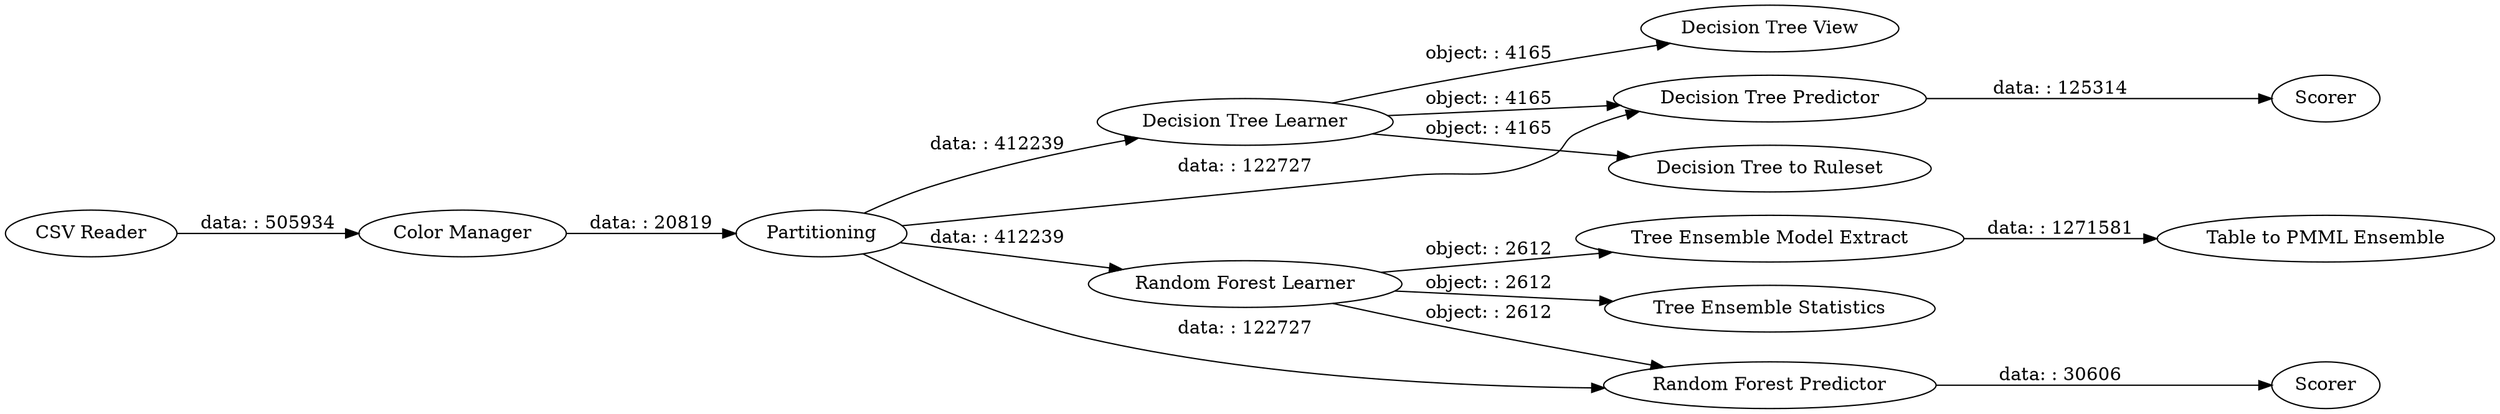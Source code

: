digraph {
	"-8266090366575176802_14" [label="Decision Tree View"]
	"-8266090366575176802_13" [label="CSV Reader"]
	"-8266090366575176802_7" [label="Decision Tree Learner"]
	"-8266090366575176802_17" [label="Tree Ensemble Model Extract"]
	"-8266090366575176802_12" [label=Scorer]
	"-8266090366575176802_16" [label="Tree Ensemble Statistics"]
	"-8266090366575176802_8" [label="Decision Tree Predictor"]
	"-8266090366575176802_9" [label="Random Forest Learner"]
	"-8266090366575176802_10" [label="Random Forest Predictor"]
	"-8266090366575176802_11" [label=Scorer]
	"-8266090366575176802_6" [label=Partitioning]
	"-8266090366575176802_15" [label="Decision Tree to Ruleset"]
	"-8266090366575176802_5" [label="Color Manager"]
	"-8266090366575176802_18" [label="Table to PMML Ensemble"]
	"-8266090366575176802_6" -> "-8266090366575176802_10" [label="data: : 122727"]
	"-8266090366575176802_5" -> "-8266090366575176802_6" [label="data: : 20819"]
	"-8266090366575176802_7" -> "-8266090366575176802_8" [label="object: : 4165"]
	"-8266090366575176802_13" -> "-8266090366575176802_5" [label="data: : 505934"]
	"-8266090366575176802_9" -> "-8266090366575176802_17" [label="object: : 2612"]
	"-8266090366575176802_8" -> "-8266090366575176802_11" [label="data: : 125314"]
	"-8266090366575176802_7" -> "-8266090366575176802_15" [label="object: : 4165"]
	"-8266090366575176802_7" -> "-8266090366575176802_14" [label="object: : 4165"]
	"-8266090366575176802_10" -> "-8266090366575176802_12" [label="data: : 30606"]
	"-8266090366575176802_9" -> "-8266090366575176802_16" [label="object: : 2612"]
	"-8266090366575176802_9" -> "-8266090366575176802_10" [label="object: : 2612"]
	"-8266090366575176802_6" -> "-8266090366575176802_9" [label="data: : 412239"]
	"-8266090366575176802_6" -> "-8266090366575176802_8" [label="data: : 122727"]
	"-8266090366575176802_6" -> "-8266090366575176802_7" [label="data: : 412239"]
	"-8266090366575176802_17" -> "-8266090366575176802_18" [label="data: : 1271581"]
	rankdir=LR
}
